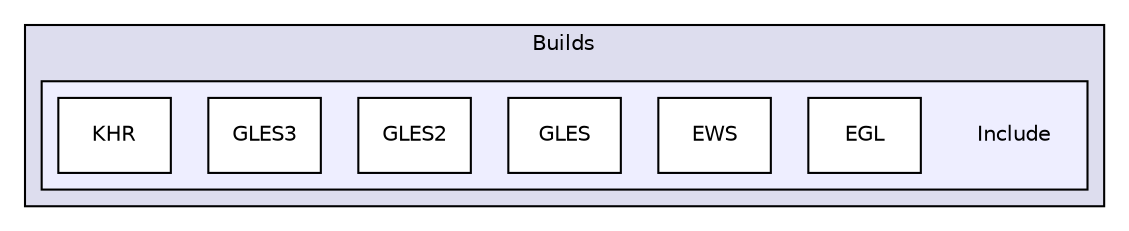 digraph "PVR/SDK_3.4/Builds/Include" {
  compound=true
  node [ fontsize="10", fontname="Helvetica"];
  edge [ labelfontsize="10", labelfontname="Helvetica"];
  subgraph clusterdir_1af8ad330c4bc410d3d82949093945d2 {
    graph [ bgcolor="#ddddee", pencolor="black", label="Builds" fontname="Helvetica", fontsize="10", URL="dir_1af8ad330c4bc410d3d82949093945d2.html"]
  subgraph clusterdir_6bdf203d9981a73bbf991fc0be7876c5 {
    graph [ bgcolor="#eeeeff", pencolor="black", label="" URL="dir_6bdf203d9981a73bbf991fc0be7876c5.html"];
    dir_6bdf203d9981a73bbf991fc0be7876c5 [shape=plaintext label="Include"];
    dir_c966ec348f72b7fc670ba82c786718d7 [shape=box label="EGL" color="black" fillcolor="white" style="filled" URL="dir_c966ec348f72b7fc670ba82c786718d7.html"];
    dir_c1093161cc8aae753e885867698b2fb4 [shape=box label="EWS" color="black" fillcolor="white" style="filled" URL="dir_c1093161cc8aae753e885867698b2fb4.html"];
    dir_81b0fb1d3119468c893a4efe2bbdf13c [shape=box label="GLES" color="black" fillcolor="white" style="filled" URL="dir_81b0fb1d3119468c893a4efe2bbdf13c.html"];
    dir_496477f908e210481fcb00cb51586534 [shape=box label="GLES2" color="black" fillcolor="white" style="filled" URL="dir_496477f908e210481fcb00cb51586534.html"];
    dir_652f329a0c8dbcdc0572c3b0b9a951e9 [shape=box label="GLES3" color="black" fillcolor="white" style="filled" URL="dir_652f329a0c8dbcdc0572c3b0b9a951e9.html"];
    dir_742791554e448c613344ca5f3a1afc9e [shape=box label="KHR" color="black" fillcolor="white" style="filled" URL="dir_742791554e448c613344ca5f3a1afc9e.html"];
  }
  }
}
